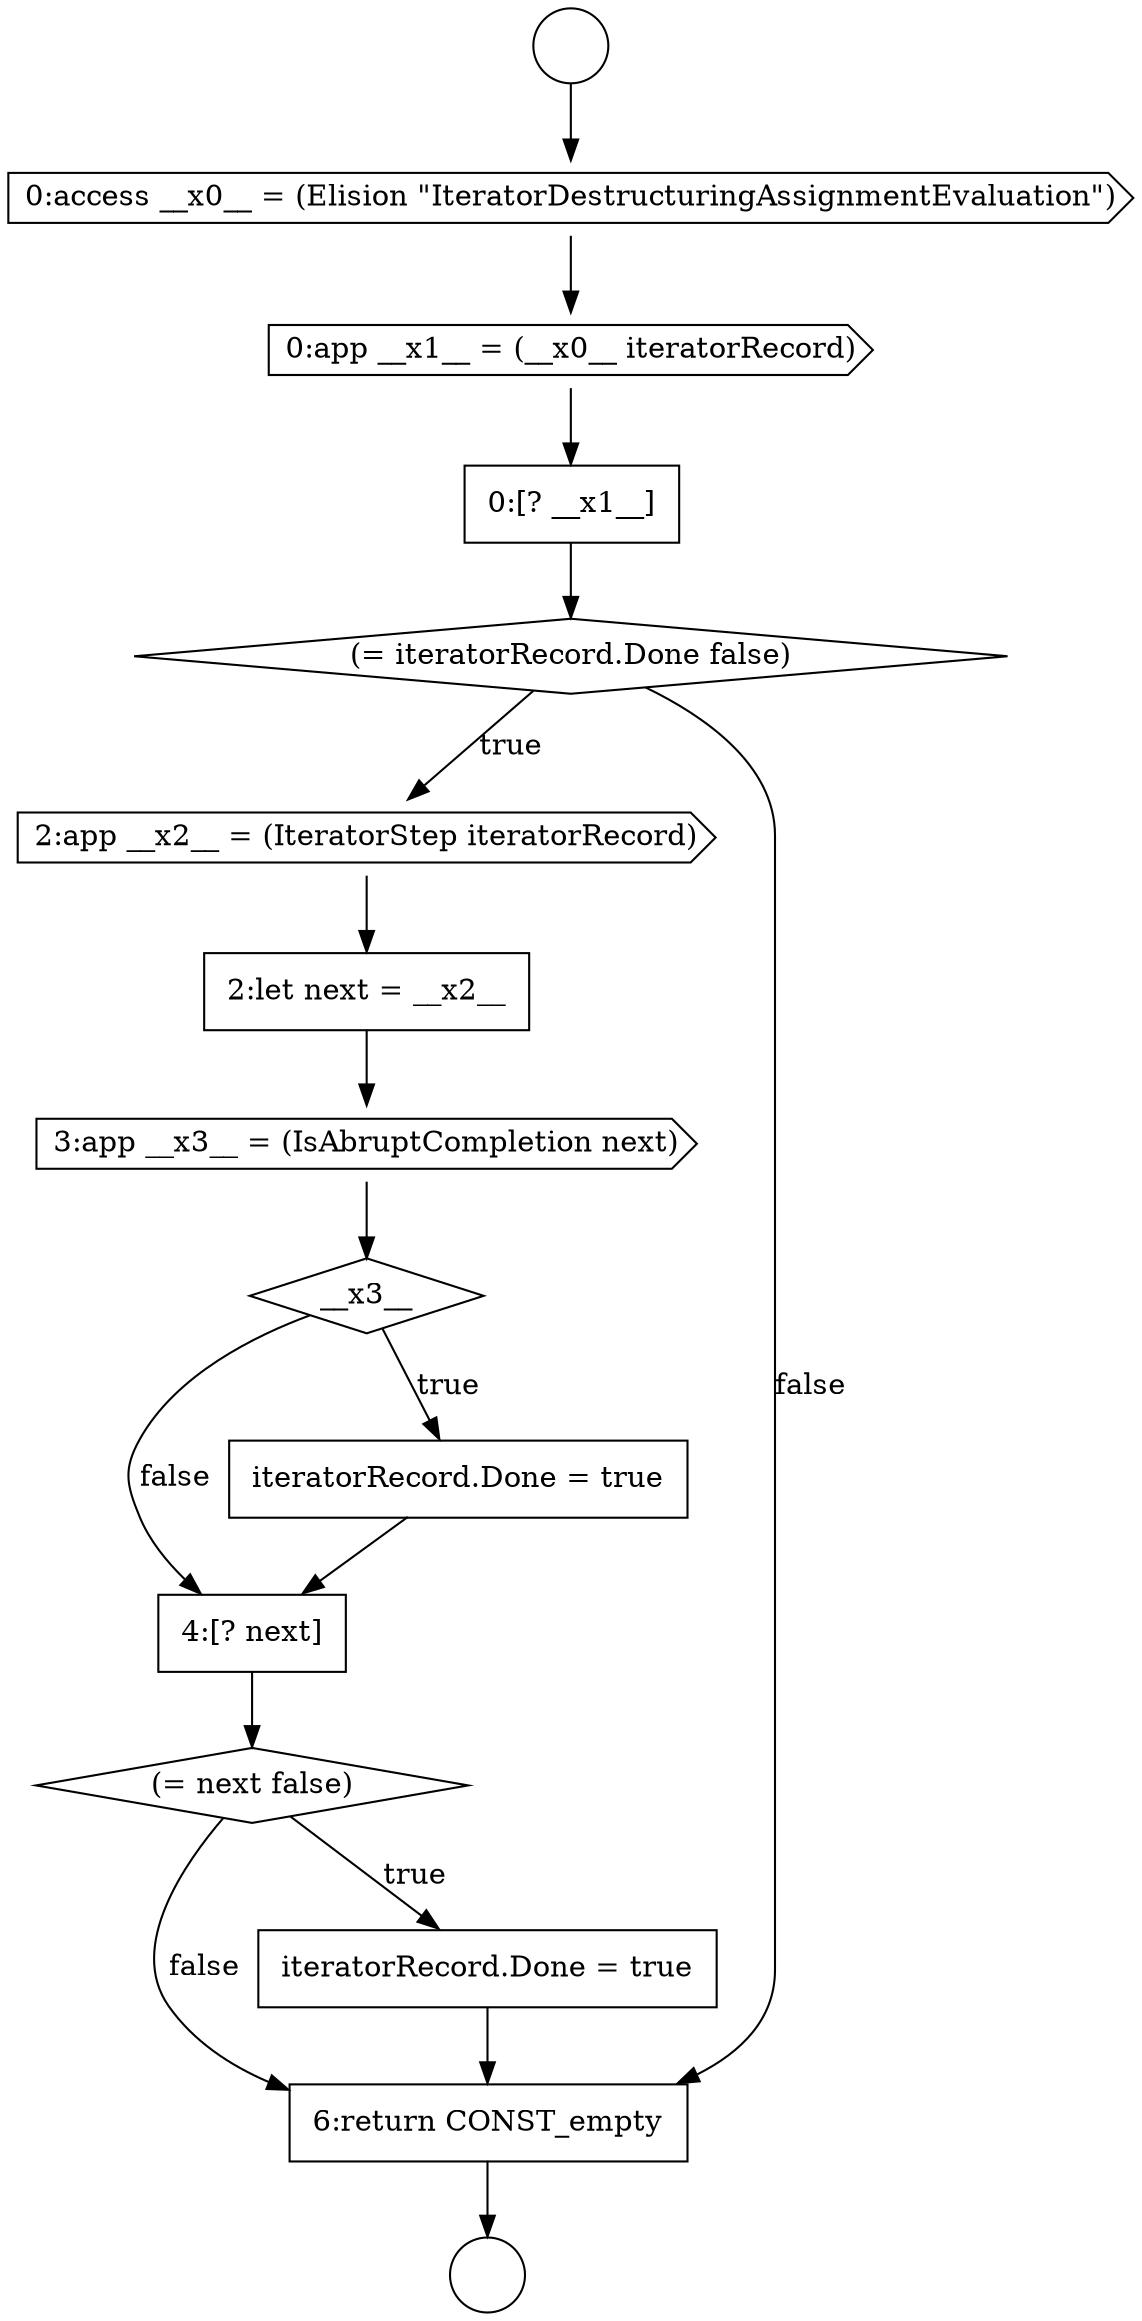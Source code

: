 digraph {
  node5950 [shape=circle label=" " color="black" fillcolor="white" style=filled]
  node5953 [shape=cds, label=<<font color="black">0:app __x1__ = (__x0__ iteratorRecord)</font>> color="black" fillcolor="white" style=filled]
  node5957 [shape=none, margin=0, label=<<font color="black">
    <table border="0" cellborder="1" cellspacing="0" cellpadding="10">
      <tr><td align="left">2:let next = __x2__</td></tr>
    </table>
  </font>> color="black" fillcolor="white" style=filled]
  node5961 [shape=none, margin=0, label=<<font color="black">
    <table border="0" cellborder="1" cellspacing="0" cellpadding="10">
      <tr><td align="left">4:[? next]</td></tr>
    </table>
  </font>> color="black" fillcolor="white" style=filled]
  node5956 [shape=cds, label=<<font color="black">2:app __x2__ = (IteratorStep iteratorRecord)</font>> color="black" fillcolor="white" style=filled]
  node5951 [shape=circle label=" " color="black" fillcolor="white" style=filled]
  node5964 [shape=none, margin=0, label=<<font color="black">
    <table border="0" cellborder="1" cellspacing="0" cellpadding="10">
      <tr><td align="left">6:return CONST_empty</td></tr>
    </table>
  </font>> color="black" fillcolor="white" style=filled]
  node5960 [shape=none, margin=0, label=<<font color="black">
    <table border="0" cellborder="1" cellspacing="0" cellpadding="10">
      <tr><td align="left">iteratorRecord.Done = true</td></tr>
    </table>
  </font>> color="black" fillcolor="white" style=filled]
  node5962 [shape=diamond, label=<<font color="black">(= next false)</font>> color="black" fillcolor="white" style=filled]
  node5955 [shape=diamond, label=<<font color="black">(= iteratorRecord.Done false)</font>> color="black" fillcolor="white" style=filled]
  node5963 [shape=none, margin=0, label=<<font color="black">
    <table border="0" cellborder="1" cellspacing="0" cellpadding="10">
      <tr><td align="left">iteratorRecord.Done = true</td></tr>
    </table>
  </font>> color="black" fillcolor="white" style=filled]
  node5954 [shape=none, margin=0, label=<<font color="black">
    <table border="0" cellborder="1" cellspacing="0" cellpadding="10">
      <tr><td align="left">0:[? __x1__]</td></tr>
    </table>
  </font>> color="black" fillcolor="white" style=filled]
  node5958 [shape=cds, label=<<font color="black">3:app __x3__ = (IsAbruptCompletion next)</font>> color="black" fillcolor="white" style=filled]
  node5959 [shape=diamond, label=<<font color="black">__x3__</font>> color="black" fillcolor="white" style=filled]
  node5952 [shape=cds, label=<<font color="black">0:access __x0__ = (Elision &quot;IteratorDestructuringAssignmentEvaluation&quot;)</font>> color="black" fillcolor="white" style=filled]
  node5957 -> node5958 [ color="black"]
  node5956 -> node5957 [ color="black"]
  node5960 -> node5961 [ color="black"]
  node5964 -> node5951 [ color="black"]
  node5958 -> node5959 [ color="black"]
  node5950 -> node5952 [ color="black"]
  node5953 -> node5954 [ color="black"]
  node5955 -> node5956 [label=<<font color="black">true</font>> color="black"]
  node5955 -> node5964 [label=<<font color="black">false</font>> color="black"]
  node5952 -> node5953 [ color="black"]
  node5954 -> node5955 [ color="black"]
  node5959 -> node5960 [label=<<font color="black">true</font>> color="black"]
  node5959 -> node5961 [label=<<font color="black">false</font>> color="black"]
  node5963 -> node5964 [ color="black"]
  node5961 -> node5962 [ color="black"]
  node5962 -> node5963 [label=<<font color="black">true</font>> color="black"]
  node5962 -> node5964 [label=<<font color="black">false</font>> color="black"]
}
